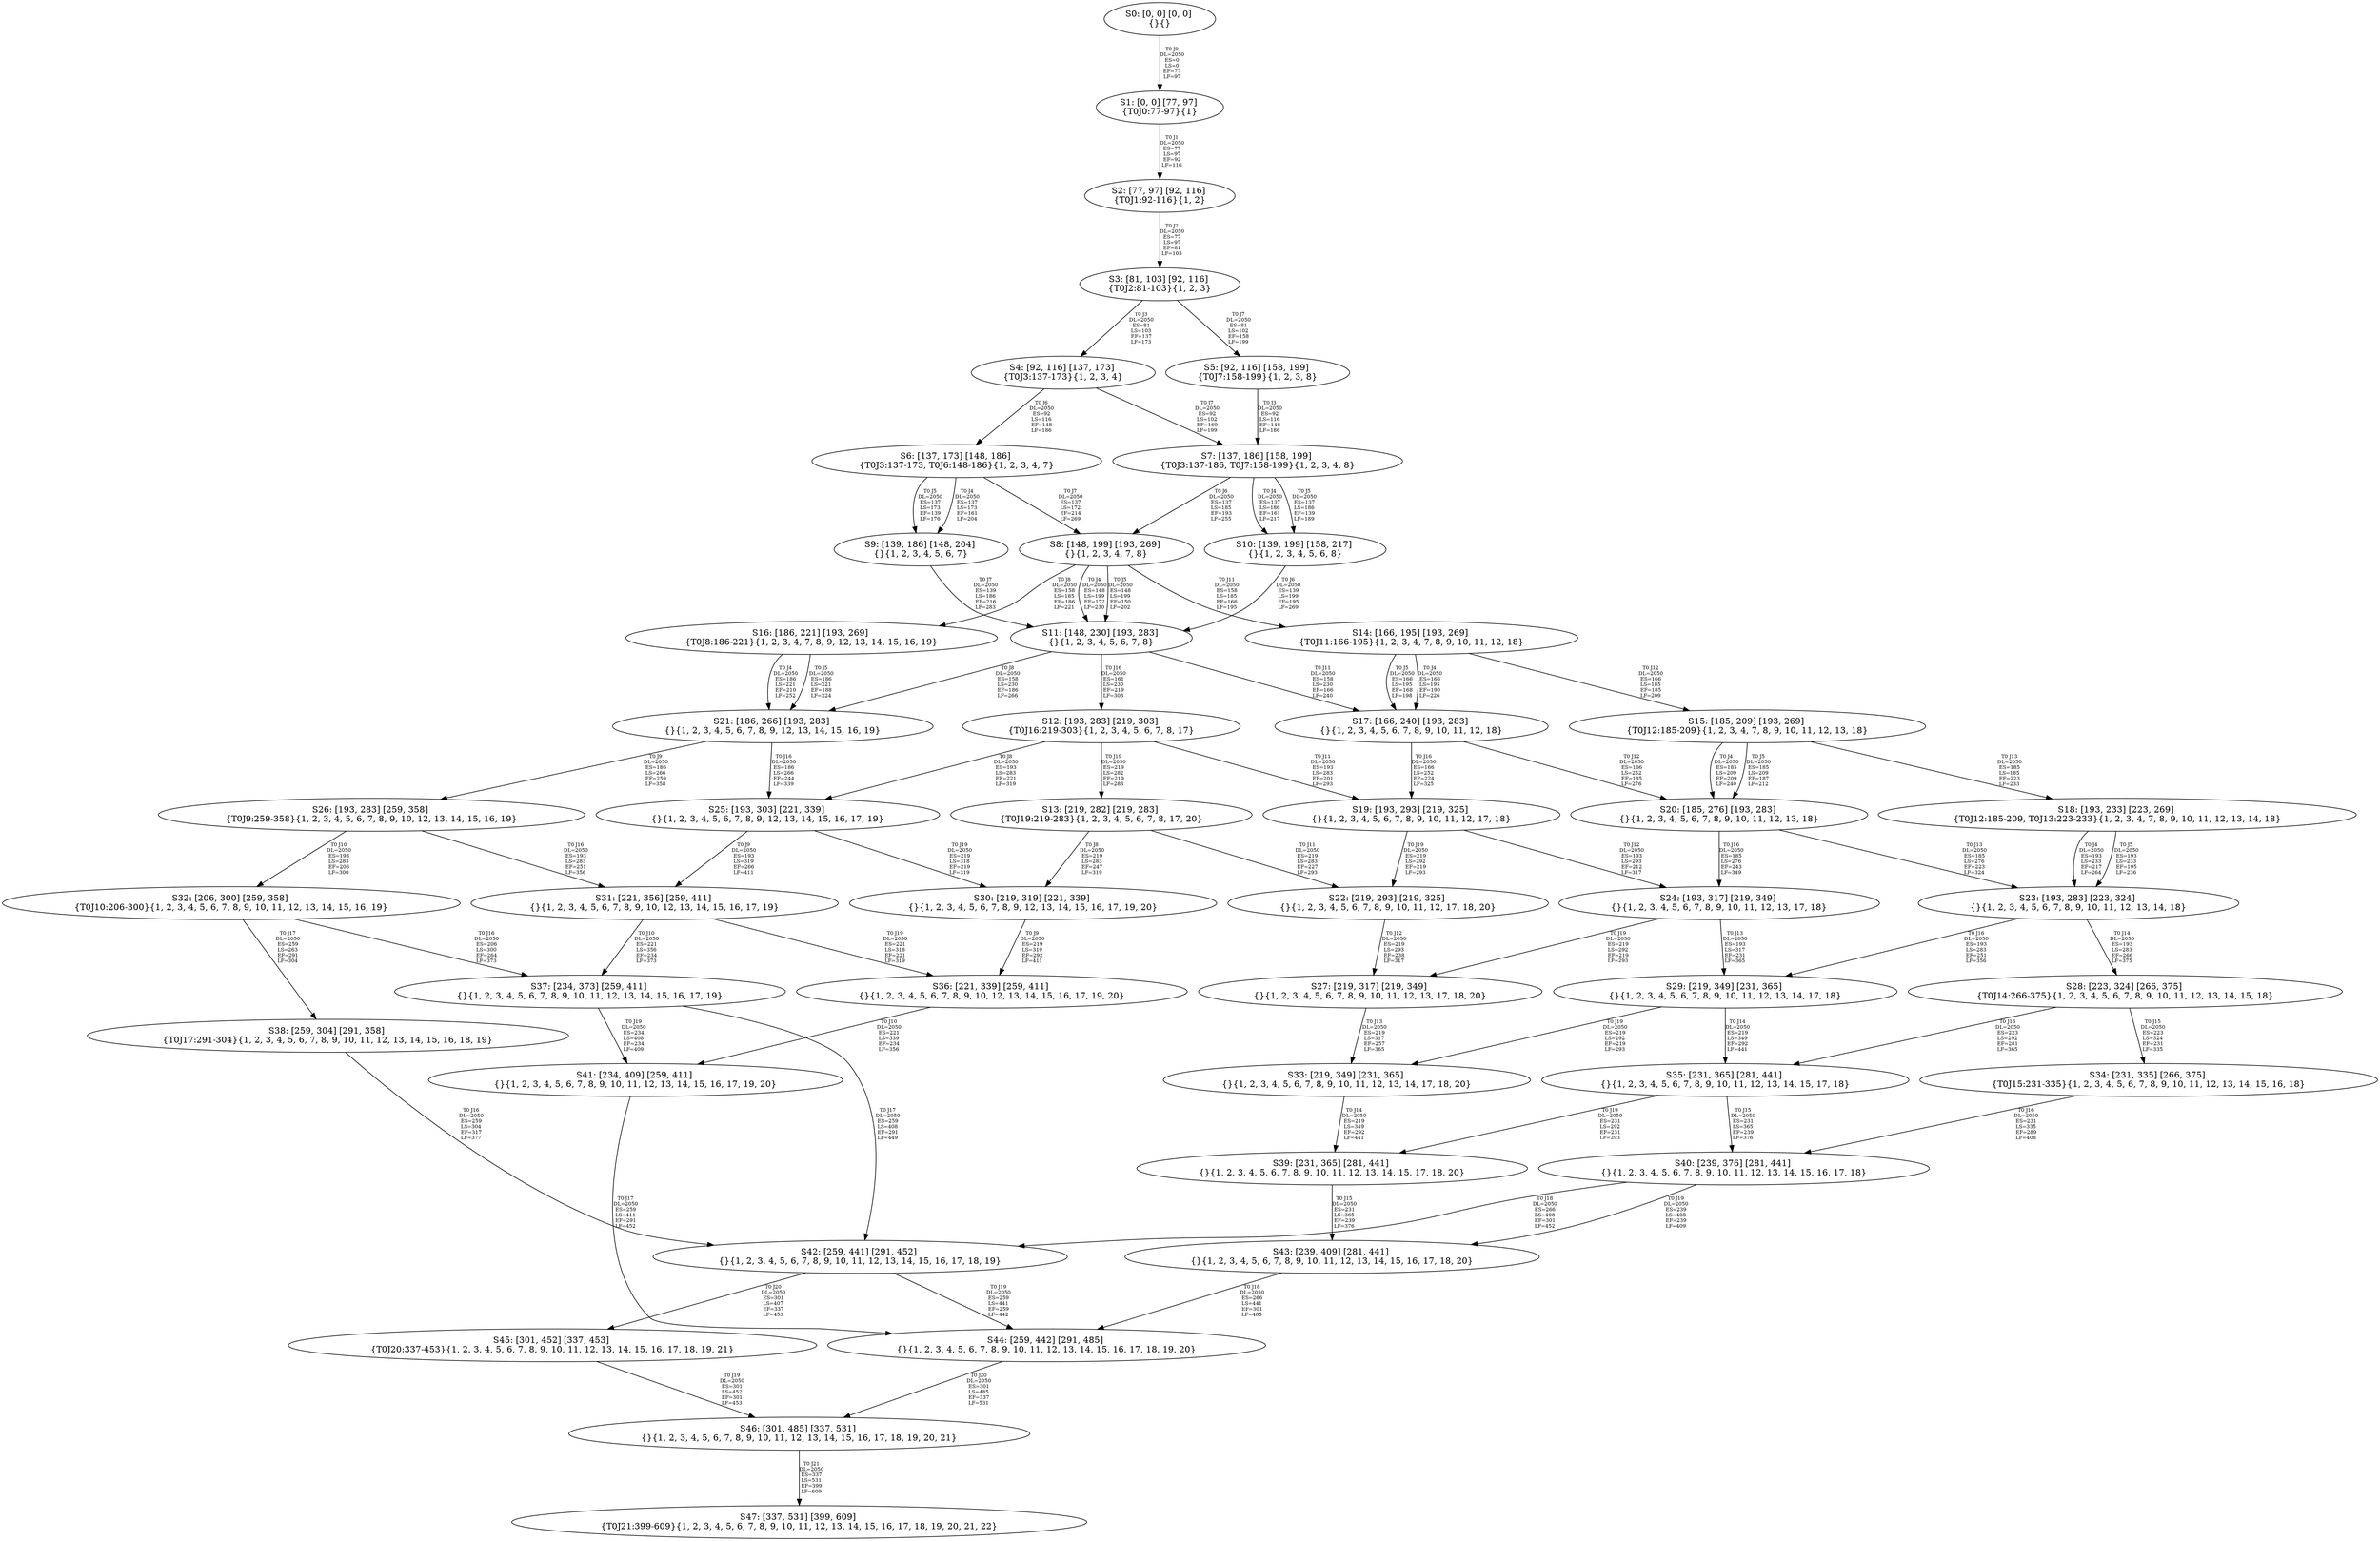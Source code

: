 digraph {
	S0[label="S0: [0, 0] [0, 0] \n{}{}"];
	S1[label="S1: [0, 0] [77, 97] \n{T0J0:77-97}{1}"];
	S2[label="S2: [77, 97] [92, 116] \n{T0J1:92-116}{1, 2}"];
	S3[label="S3: [81, 103] [92, 116] \n{T0J2:81-103}{1, 2, 3}"];
	S4[label="S4: [92, 116] [137, 173] \n{T0J3:137-173}{1, 2, 3, 4}"];
	S5[label="S5: [92, 116] [158, 199] \n{T0J7:158-199}{1, 2, 3, 8}"];
	S6[label="S6: [137, 173] [148, 186] \n{T0J3:137-173, T0J6:148-186}{1, 2, 3, 4, 7}"];
	S7[label="S7: [137, 186] [158, 199] \n{T0J3:137-186, T0J7:158-199}{1, 2, 3, 4, 8}"];
	S8[label="S8: [148, 199] [193, 269] \n{}{1, 2, 3, 4, 7, 8}"];
	S9[label="S9: [139, 186] [148, 204] \n{}{1, 2, 3, 4, 5, 6, 7}"];
	S10[label="S10: [139, 199] [158, 217] \n{}{1, 2, 3, 4, 5, 6, 8}"];
	S11[label="S11: [148, 230] [193, 283] \n{}{1, 2, 3, 4, 5, 6, 7, 8}"];
	S12[label="S12: [193, 283] [219, 303] \n{T0J16:219-303}{1, 2, 3, 4, 5, 6, 7, 8, 17}"];
	S13[label="S13: [219, 282] [219, 283] \n{T0J19:219-283}{1, 2, 3, 4, 5, 6, 7, 8, 17, 20}"];
	S14[label="S14: [166, 195] [193, 269] \n{T0J11:166-195}{1, 2, 3, 4, 7, 8, 9, 10, 11, 12, 18}"];
	S15[label="S15: [185, 209] [193, 269] \n{T0J12:185-209}{1, 2, 3, 4, 7, 8, 9, 10, 11, 12, 13, 18}"];
	S16[label="S16: [186, 221] [193, 269] \n{T0J8:186-221}{1, 2, 3, 4, 7, 8, 9, 12, 13, 14, 15, 16, 19}"];
	S17[label="S17: [166, 240] [193, 283] \n{}{1, 2, 3, 4, 5, 6, 7, 8, 9, 10, 11, 12, 18}"];
	S18[label="S18: [193, 233] [223, 269] \n{T0J12:185-209, T0J13:223-233}{1, 2, 3, 4, 7, 8, 9, 10, 11, 12, 13, 14, 18}"];
	S19[label="S19: [193, 293] [219, 325] \n{}{1, 2, 3, 4, 5, 6, 7, 8, 9, 10, 11, 12, 17, 18}"];
	S20[label="S20: [185, 276] [193, 283] \n{}{1, 2, 3, 4, 5, 6, 7, 8, 9, 10, 11, 12, 13, 18}"];
	S21[label="S21: [186, 266] [193, 283] \n{}{1, 2, 3, 4, 5, 6, 7, 8, 9, 12, 13, 14, 15, 16, 19}"];
	S22[label="S22: [219, 293] [219, 325] \n{}{1, 2, 3, 4, 5, 6, 7, 8, 9, 10, 11, 12, 17, 18, 20}"];
	S23[label="S23: [193, 283] [223, 324] \n{}{1, 2, 3, 4, 5, 6, 7, 8, 9, 10, 11, 12, 13, 14, 18}"];
	S24[label="S24: [193, 317] [219, 349] \n{}{1, 2, 3, 4, 5, 6, 7, 8, 9, 10, 11, 12, 13, 17, 18}"];
	S25[label="S25: [193, 303] [221, 339] \n{}{1, 2, 3, 4, 5, 6, 7, 8, 9, 12, 13, 14, 15, 16, 17, 19}"];
	S26[label="S26: [193, 283] [259, 358] \n{T0J9:259-358}{1, 2, 3, 4, 5, 6, 7, 8, 9, 10, 12, 13, 14, 15, 16, 19}"];
	S27[label="S27: [219, 317] [219, 349] \n{}{1, 2, 3, 4, 5, 6, 7, 8, 9, 10, 11, 12, 13, 17, 18, 20}"];
	S28[label="S28: [223, 324] [266, 375] \n{T0J14:266-375}{1, 2, 3, 4, 5, 6, 7, 8, 9, 10, 11, 12, 13, 14, 15, 18}"];
	S29[label="S29: [219, 349] [231, 365] \n{}{1, 2, 3, 4, 5, 6, 7, 8, 9, 10, 11, 12, 13, 14, 17, 18}"];
	S30[label="S30: [219, 319] [221, 339] \n{}{1, 2, 3, 4, 5, 6, 7, 8, 9, 12, 13, 14, 15, 16, 17, 19, 20}"];
	S31[label="S31: [221, 356] [259, 411] \n{}{1, 2, 3, 4, 5, 6, 7, 8, 9, 10, 12, 13, 14, 15, 16, 17, 19}"];
	S32[label="S32: [206, 300] [259, 358] \n{T0J10:206-300}{1, 2, 3, 4, 5, 6, 7, 8, 9, 10, 11, 12, 13, 14, 15, 16, 19}"];
	S33[label="S33: [219, 349] [231, 365] \n{}{1, 2, 3, 4, 5, 6, 7, 8, 9, 10, 11, 12, 13, 14, 17, 18, 20}"];
	S34[label="S34: [231, 335] [266, 375] \n{T0J15:231-335}{1, 2, 3, 4, 5, 6, 7, 8, 9, 10, 11, 12, 13, 14, 15, 16, 18}"];
	S35[label="S35: [231, 365] [281, 441] \n{}{1, 2, 3, 4, 5, 6, 7, 8, 9, 10, 11, 12, 13, 14, 15, 17, 18}"];
	S36[label="S36: [221, 339] [259, 411] \n{}{1, 2, 3, 4, 5, 6, 7, 8, 9, 10, 12, 13, 14, 15, 16, 17, 19, 20}"];
	S37[label="S37: [234, 373] [259, 411] \n{}{1, 2, 3, 4, 5, 6, 7, 8, 9, 10, 11, 12, 13, 14, 15, 16, 17, 19}"];
	S38[label="S38: [259, 304] [291, 358] \n{T0J17:291-304}{1, 2, 3, 4, 5, 6, 7, 8, 9, 10, 11, 12, 13, 14, 15, 16, 18, 19}"];
	S39[label="S39: [231, 365] [281, 441] \n{}{1, 2, 3, 4, 5, 6, 7, 8, 9, 10, 11, 12, 13, 14, 15, 17, 18, 20}"];
	S40[label="S40: [239, 376] [281, 441] \n{}{1, 2, 3, 4, 5, 6, 7, 8, 9, 10, 11, 12, 13, 14, 15, 16, 17, 18}"];
	S41[label="S41: [234, 409] [259, 411] \n{}{1, 2, 3, 4, 5, 6, 7, 8, 9, 10, 11, 12, 13, 14, 15, 16, 17, 19, 20}"];
	S42[label="S42: [259, 441] [291, 452] \n{}{1, 2, 3, 4, 5, 6, 7, 8, 9, 10, 11, 12, 13, 14, 15, 16, 17, 18, 19}"];
	S43[label="S43: [239, 409] [281, 441] \n{}{1, 2, 3, 4, 5, 6, 7, 8, 9, 10, 11, 12, 13, 14, 15, 16, 17, 18, 20}"];
	S44[label="S44: [259, 442] [291, 485] \n{}{1, 2, 3, 4, 5, 6, 7, 8, 9, 10, 11, 12, 13, 14, 15, 16, 17, 18, 19, 20}"];
	S45[label="S45: [301, 452] [337, 453] \n{T0J20:337-453}{1, 2, 3, 4, 5, 6, 7, 8, 9, 10, 11, 12, 13, 14, 15, 16, 17, 18, 19, 21}"];
	S46[label="S46: [301, 485] [337, 531] \n{}{1, 2, 3, 4, 5, 6, 7, 8, 9, 10, 11, 12, 13, 14, 15, 16, 17, 18, 19, 20, 21}"];
	S47[label="S47: [337, 531] [399, 609] \n{T0J21:399-609}{1, 2, 3, 4, 5, 6, 7, 8, 9, 10, 11, 12, 13, 14, 15, 16, 17, 18, 19, 20, 21, 22}"];
	S0 -> S1[label="T0 J0\nDL=2050\nES=0\nLS=0\nEF=77\nLF=97",fontsize=8];
	S1 -> S2[label="T0 J1\nDL=2050\nES=77\nLS=97\nEF=92\nLF=116",fontsize=8];
	S2 -> S3[label="T0 J2\nDL=2050\nES=77\nLS=97\nEF=81\nLF=103",fontsize=8];
	S3 -> S4[label="T0 J3\nDL=2050\nES=81\nLS=103\nEF=137\nLF=173",fontsize=8];
	S3 -> S5[label="T0 J7\nDL=2050\nES=81\nLS=102\nEF=158\nLF=199",fontsize=8];
	S4 -> S6[label="T0 J6\nDL=2050\nES=92\nLS=116\nEF=148\nLF=186",fontsize=8];
	S4 -> S7[label="T0 J7\nDL=2050\nES=92\nLS=102\nEF=169\nLF=199",fontsize=8];
	S5 -> S7[label="T0 J3\nDL=2050\nES=92\nLS=116\nEF=148\nLF=186",fontsize=8];
	S6 -> S9[label="T0 J4\nDL=2050\nES=137\nLS=173\nEF=161\nLF=204",fontsize=8];
	S6 -> S9[label="T0 J5\nDL=2050\nES=137\nLS=173\nEF=139\nLF=176",fontsize=8];
	S6 -> S8[label="T0 J7\nDL=2050\nES=137\nLS=172\nEF=214\nLF=269",fontsize=8];
	S7 -> S10[label="T0 J4\nDL=2050\nES=137\nLS=186\nEF=161\nLF=217",fontsize=8];
	S7 -> S10[label="T0 J5\nDL=2050\nES=137\nLS=186\nEF=139\nLF=189",fontsize=8];
	S7 -> S8[label="T0 J6\nDL=2050\nES=137\nLS=185\nEF=193\nLF=255",fontsize=8];
	S8 -> S11[label="T0 J4\nDL=2050\nES=148\nLS=199\nEF=172\nLF=230",fontsize=8];
	S8 -> S11[label="T0 J5\nDL=2050\nES=148\nLS=199\nEF=150\nLF=202",fontsize=8];
	S8 -> S16[label="T0 J8\nDL=2050\nES=158\nLS=185\nEF=186\nLF=221",fontsize=8];
	S8 -> S14[label="T0 J11\nDL=2050\nES=158\nLS=185\nEF=166\nLF=195",fontsize=8];
	S9 -> S11[label="T0 J7\nDL=2050\nES=139\nLS=186\nEF=216\nLF=283",fontsize=8];
	S10 -> S11[label="T0 J6\nDL=2050\nES=139\nLS=199\nEF=195\nLF=269",fontsize=8];
	S11 -> S21[label="T0 J8\nDL=2050\nES=158\nLS=230\nEF=186\nLF=266",fontsize=8];
	S11 -> S17[label="T0 J11\nDL=2050\nES=158\nLS=230\nEF=166\nLF=240",fontsize=8];
	S11 -> S12[label="T0 J16\nDL=2050\nES=161\nLS=230\nEF=219\nLF=303",fontsize=8];
	S12 -> S25[label="T0 J8\nDL=2050\nES=193\nLS=283\nEF=221\nLF=319",fontsize=8];
	S12 -> S19[label="T0 J11\nDL=2050\nES=193\nLS=283\nEF=201\nLF=293",fontsize=8];
	S12 -> S13[label="T0 J19\nDL=2050\nES=219\nLS=282\nEF=219\nLF=283",fontsize=8];
	S13 -> S30[label="T0 J8\nDL=2050\nES=219\nLS=283\nEF=247\nLF=319",fontsize=8];
	S13 -> S22[label="T0 J11\nDL=2050\nES=219\nLS=283\nEF=227\nLF=293",fontsize=8];
	S14 -> S17[label="T0 J4\nDL=2050\nES=166\nLS=195\nEF=190\nLF=226",fontsize=8];
	S14 -> S17[label="T0 J5\nDL=2050\nES=166\nLS=195\nEF=168\nLF=198",fontsize=8];
	S14 -> S15[label="T0 J12\nDL=2050\nES=166\nLS=185\nEF=185\nLF=209",fontsize=8];
	S15 -> S20[label="T0 J4\nDL=2050\nES=185\nLS=209\nEF=209\nLF=240",fontsize=8];
	S15 -> S20[label="T0 J5\nDL=2050\nES=185\nLS=209\nEF=187\nLF=212",fontsize=8];
	S15 -> S18[label="T0 J13\nDL=2050\nES=185\nLS=185\nEF=223\nLF=233",fontsize=8];
	S16 -> S21[label="T0 J4\nDL=2050\nES=186\nLS=221\nEF=210\nLF=252",fontsize=8];
	S16 -> S21[label="T0 J5\nDL=2050\nES=186\nLS=221\nEF=188\nLF=224",fontsize=8];
	S17 -> S20[label="T0 J12\nDL=2050\nES=166\nLS=252\nEF=185\nLF=276",fontsize=8];
	S17 -> S19[label="T0 J16\nDL=2050\nES=166\nLS=252\nEF=224\nLF=325",fontsize=8];
	S18 -> S23[label="T0 J4\nDL=2050\nES=193\nLS=233\nEF=217\nLF=264",fontsize=8];
	S18 -> S23[label="T0 J5\nDL=2050\nES=193\nLS=233\nEF=195\nLF=236",fontsize=8];
	S19 -> S24[label="T0 J12\nDL=2050\nES=193\nLS=293\nEF=212\nLF=317",fontsize=8];
	S19 -> S22[label="T0 J19\nDL=2050\nES=219\nLS=292\nEF=219\nLF=293",fontsize=8];
	S20 -> S23[label="T0 J13\nDL=2050\nES=185\nLS=276\nEF=223\nLF=324",fontsize=8];
	S20 -> S24[label="T0 J16\nDL=2050\nES=185\nLS=276\nEF=243\nLF=349",fontsize=8];
	S21 -> S26[label="T0 J9\nDL=2050\nES=186\nLS=266\nEF=259\nLF=358",fontsize=8];
	S21 -> S25[label="T0 J16\nDL=2050\nES=186\nLS=266\nEF=244\nLF=339",fontsize=8];
	S22 -> S27[label="T0 J12\nDL=2050\nES=219\nLS=293\nEF=238\nLF=317",fontsize=8];
	S23 -> S28[label="T0 J14\nDL=2050\nES=193\nLS=283\nEF=266\nLF=375",fontsize=8];
	S23 -> S29[label="T0 J16\nDL=2050\nES=193\nLS=283\nEF=251\nLF=356",fontsize=8];
	S24 -> S29[label="T0 J13\nDL=2050\nES=193\nLS=317\nEF=231\nLF=365",fontsize=8];
	S24 -> S27[label="T0 J19\nDL=2050\nES=219\nLS=292\nEF=219\nLF=293",fontsize=8];
	S25 -> S31[label="T0 J9\nDL=2050\nES=193\nLS=319\nEF=266\nLF=411",fontsize=8];
	S25 -> S30[label="T0 J19\nDL=2050\nES=219\nLS=318\nEF=219\nLF=319",fontsize=8];
	S26 -> S32[label="T0 J10\nDL=2050\nES=193\nLS=283\nEF=206\nLF=300",fontsize=8];
	S26 -> S31[label="T0 J16\nDL=2050\nES=193\nLS=283\nEF=251\nLF=356",fontsize=8];
	S27 -> S33[label="T0 J13\nDL=2050\nES=219\nLS=317\nEF=257\nLF=365",fontsize=8];
	S28 -> S34[label="T0 J15\nDL=2050\nES=223\nLS=324\nEF=231\nLF=335",fontsize=8];
	S28 -> S35[label="T0 J16\nDL=2050\nES=223\nLS=292\nEF=281\nLF=365",fontsize=8];
	S29 -> S35[label="T0 J14\nDL=2050\nES=219\nLS=349\nEF=292\nLF=441",fontsize=8];
	S29 -> S33[label="T0 J19\nDL=2050\nES=219\nLS=292\nEF=219\nLF=293",fontsize=8];
	S30 -> S36[label="T0 J9\nDL=2050\nES=219\nLS=319\nEF=292\nLF=411",fontsize=8];
	S31 -> S37[label="T0 J10\nDL=2050\nES=221\nLS=356\nEF=234\nLF=373",fontsize=8];
	S31 -> S36[label="T0 J19\nDL=2050\nES=221\nLS=318\nEF=221\nLF=319",fontsize=8];
	S32 -> S37[label="T0 J16\nDL=2050\nES=206\nLS=300\nEF=264\nLF=373",fontsize=8];
	S32 -> S38[label="T0 J17\nDL=2050\nES=259\nLS=263\nEF=291\nLF=304",fontsize=8];
	S33 -> S39[label="T0 J14\nDL=2050\nES=219\nLS=349\nEF=292\nLF=441",fontsize=8];
	S34 -> S40[label="T0 J16\nDL=2050\nES=231\nLS=335\nEF=289\nLF=408",fontsize=8];
	S35 -> S40[label="T0 J15\nDL=2050\nES=231\nLS=365\nEF=239\nLF=376",fontsize=8];
	S35 -> S39[label="T0 J19\nDL=2050\nES=231\nLS=292\nEF=231\nLF=293",fontsize=8];
	S36 -> S41[label="T0 J10\nDL=2050\nES=221\nLS=339\nEF=234\nLF=356",fontsize=8];
	S37 -> S42[label="T0 J17\nDL=2050\nES=259\nLS=408\nEF=291\nLF=449",fontsize=8];
	S37 -> S41[label="T0 J19\nDL=2050\nES=234\nLS=408\nEF=234\nLF=409",fontsize=8];
	S38 -> S42[label="T0 J16\nDL=2050\nES=259\nLS=304\nEF=317\nLF=377",fontsize=8];
	S39 -> S43[label="T0 J15\nDL=2050\nES=231\nLS=365\nEF=239\nLF=376",fontsize=8];
	S40 -> S42[label="T0 J18\nDL=2050\nES=266\nLS=408\nEF=301\nLF=452",fontsize=8];
	S40 -> S43[label="T0 J19\nDL=2050\nES=239\nLS=408\nEF=239\nLF=409",fontsize=8];
	S41 -> S44[label="T0 J17\nDL=2050\nES=259\nLS=411\nEF=291\nLF=452",fontsize=8];
	S42 -> S44[label="T0 J19\nDL=2050\nES=259\nLS=441\nEF=259\nLF=442",fontsize=8];
	S42 -> S45[label="T0 J20\nDL=2050\nES=301\nLS=407\nEF=337\nLF=453",fontsize=8];
	S43 -> S44[label="T0 J18\nDL=2050\nES=266\nLS=441\nEF=301\nLF=485",fontsize=8];
	S44 -> S46[label="T0 J20\nDL=2050\nES=301\nLS=485\nEF=337\nLF=531",fontsize=8];
	S45 -> S46[label="T0 J19\nDL=2050\nES=301\nLS=452\nEF=301\nLF=453",fontsize=8];
	S46 -> S47[label="T0 J21\nDL=2050\nES=337\nLS=531\nEF=399\nLF=609",fontsize=8];
}
